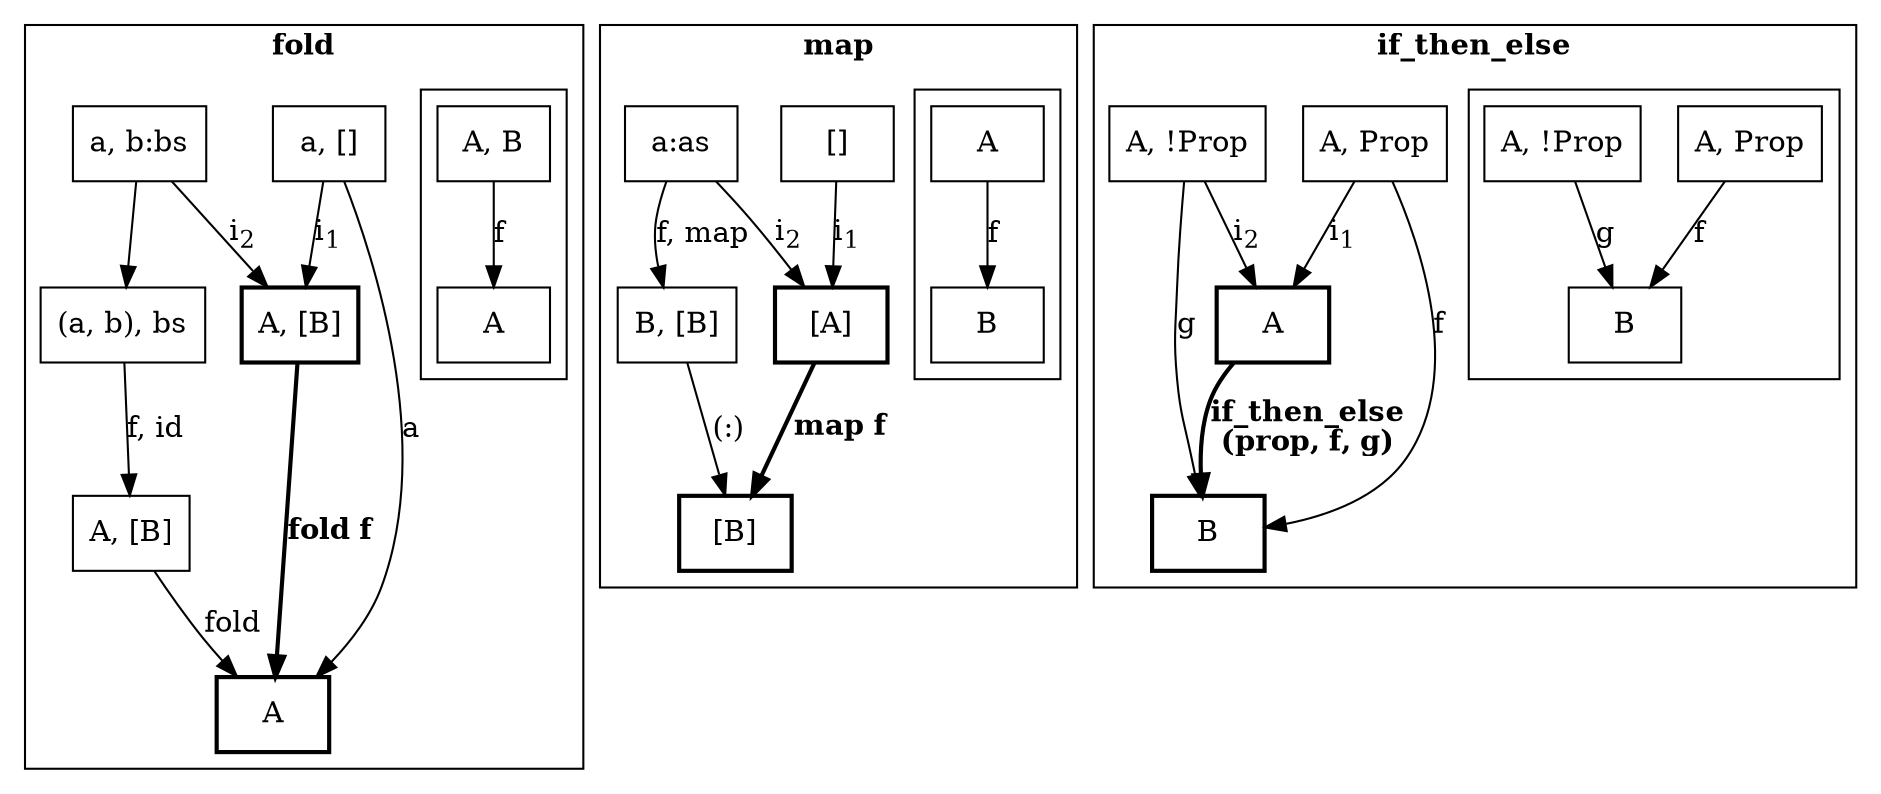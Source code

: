 digraph primitives {
    node [shape = "box"]
    layout=dot
subgraph cluster_fold {
    label=<<b>fold</b>>
    subgraph cluster_fo2 {
        label=<>
        fo_AB [label=<A, B>]
        fo_AB -> fo_A [label=<f>]
        fo_A [label=<A>]
    }
    fo_AlB [label=<A, [B]>, penwidth=2]
    fo_AlB -> fo_A2 [label=<<b>fold f</b>>, penwidth=2]
    fo_A2 [label=<A>, penwidth=2]
    fo_al [label=<a, []>]
    fo_al -> fo_AlB [label=<i<sub>1</sub>>]
    fo_al -> fo_A2 [label=a]
    fo_ablb [label=<a, b:bs>]
    fo_ablb -> fo_AlB [label=<i<sub>2</sub>>]
    fo_ablb -> fo_ablb2
    fo_ablb2 [label=<(a, b), bs>]
    fo_ablb2 -> fo_AlB2 [label=<f, id>]
    fo_AlB2 [label=<A, [B]>]
    fo_AlB2 -> fo_A2 [label=fold]
    {rank=same; fo_al; fo_ablb}
}

subgraph cluster_map {
    label=<<b>map</b>>
    subgraph cluster_ma2 {
        label=<>
        ma_A [label=<A>]
        ma_B [label=<B>]
        ma_A -> ma_B [label=<f>]
    }
    ma_lA [label=<[A]>, penwidth=2]
    ma_lB [label=<[B]>, penwidth=2]
    ma_lA -> ma_lB [label=<<b>map f</b>>, penwidth=2]
    ma_l [label=<[]>]
    ma_l -> ma_lA [label=<i<sub>1</sub>>]
    ma_ala [label=<a:as>]
    ma_ala -> ma_lA [label=<i<sub>2</sub>>]
    ma_ala -> ma_BlB [label=<f, map>]
    ma_BlB [label=<B, [B]>]
    ma_BlB -> ma_lB[label=<(:)>]
}

subgraph cluster_if_then_else {
    label=<<b>if_then_else</b>>
    subgraph cluster_if2 {
        label=<>
        if2_AP [label=<A, Prop>]
        if2_AP -> if2_B [label=<f>]
        if2_ANP [label=<A, !Prop>]
        if2_ANP -> if2_B  [label=<g>]
        if2_B [label=<B>]
    }
    if_A [label=<A>, penwidth=2]
    if_B [label=<B>, penwidth=2]
    if_A -> if_B [label=<<b>if_then_else<br/>(prop, f, g)</b>>, penwidth=2]
    if_AP [label=<A, Prop>]
    if_AP -> if_A [label=<i<sub>1</sub>>]
    if_AP -> if_B [label=<f>]
    if_ANP [label=<A, !Prop>]
    if_ANP -> if_A [label=<i<sub>2</sub>>]
    if_ANP -> if_B [label=<g>]
}
}